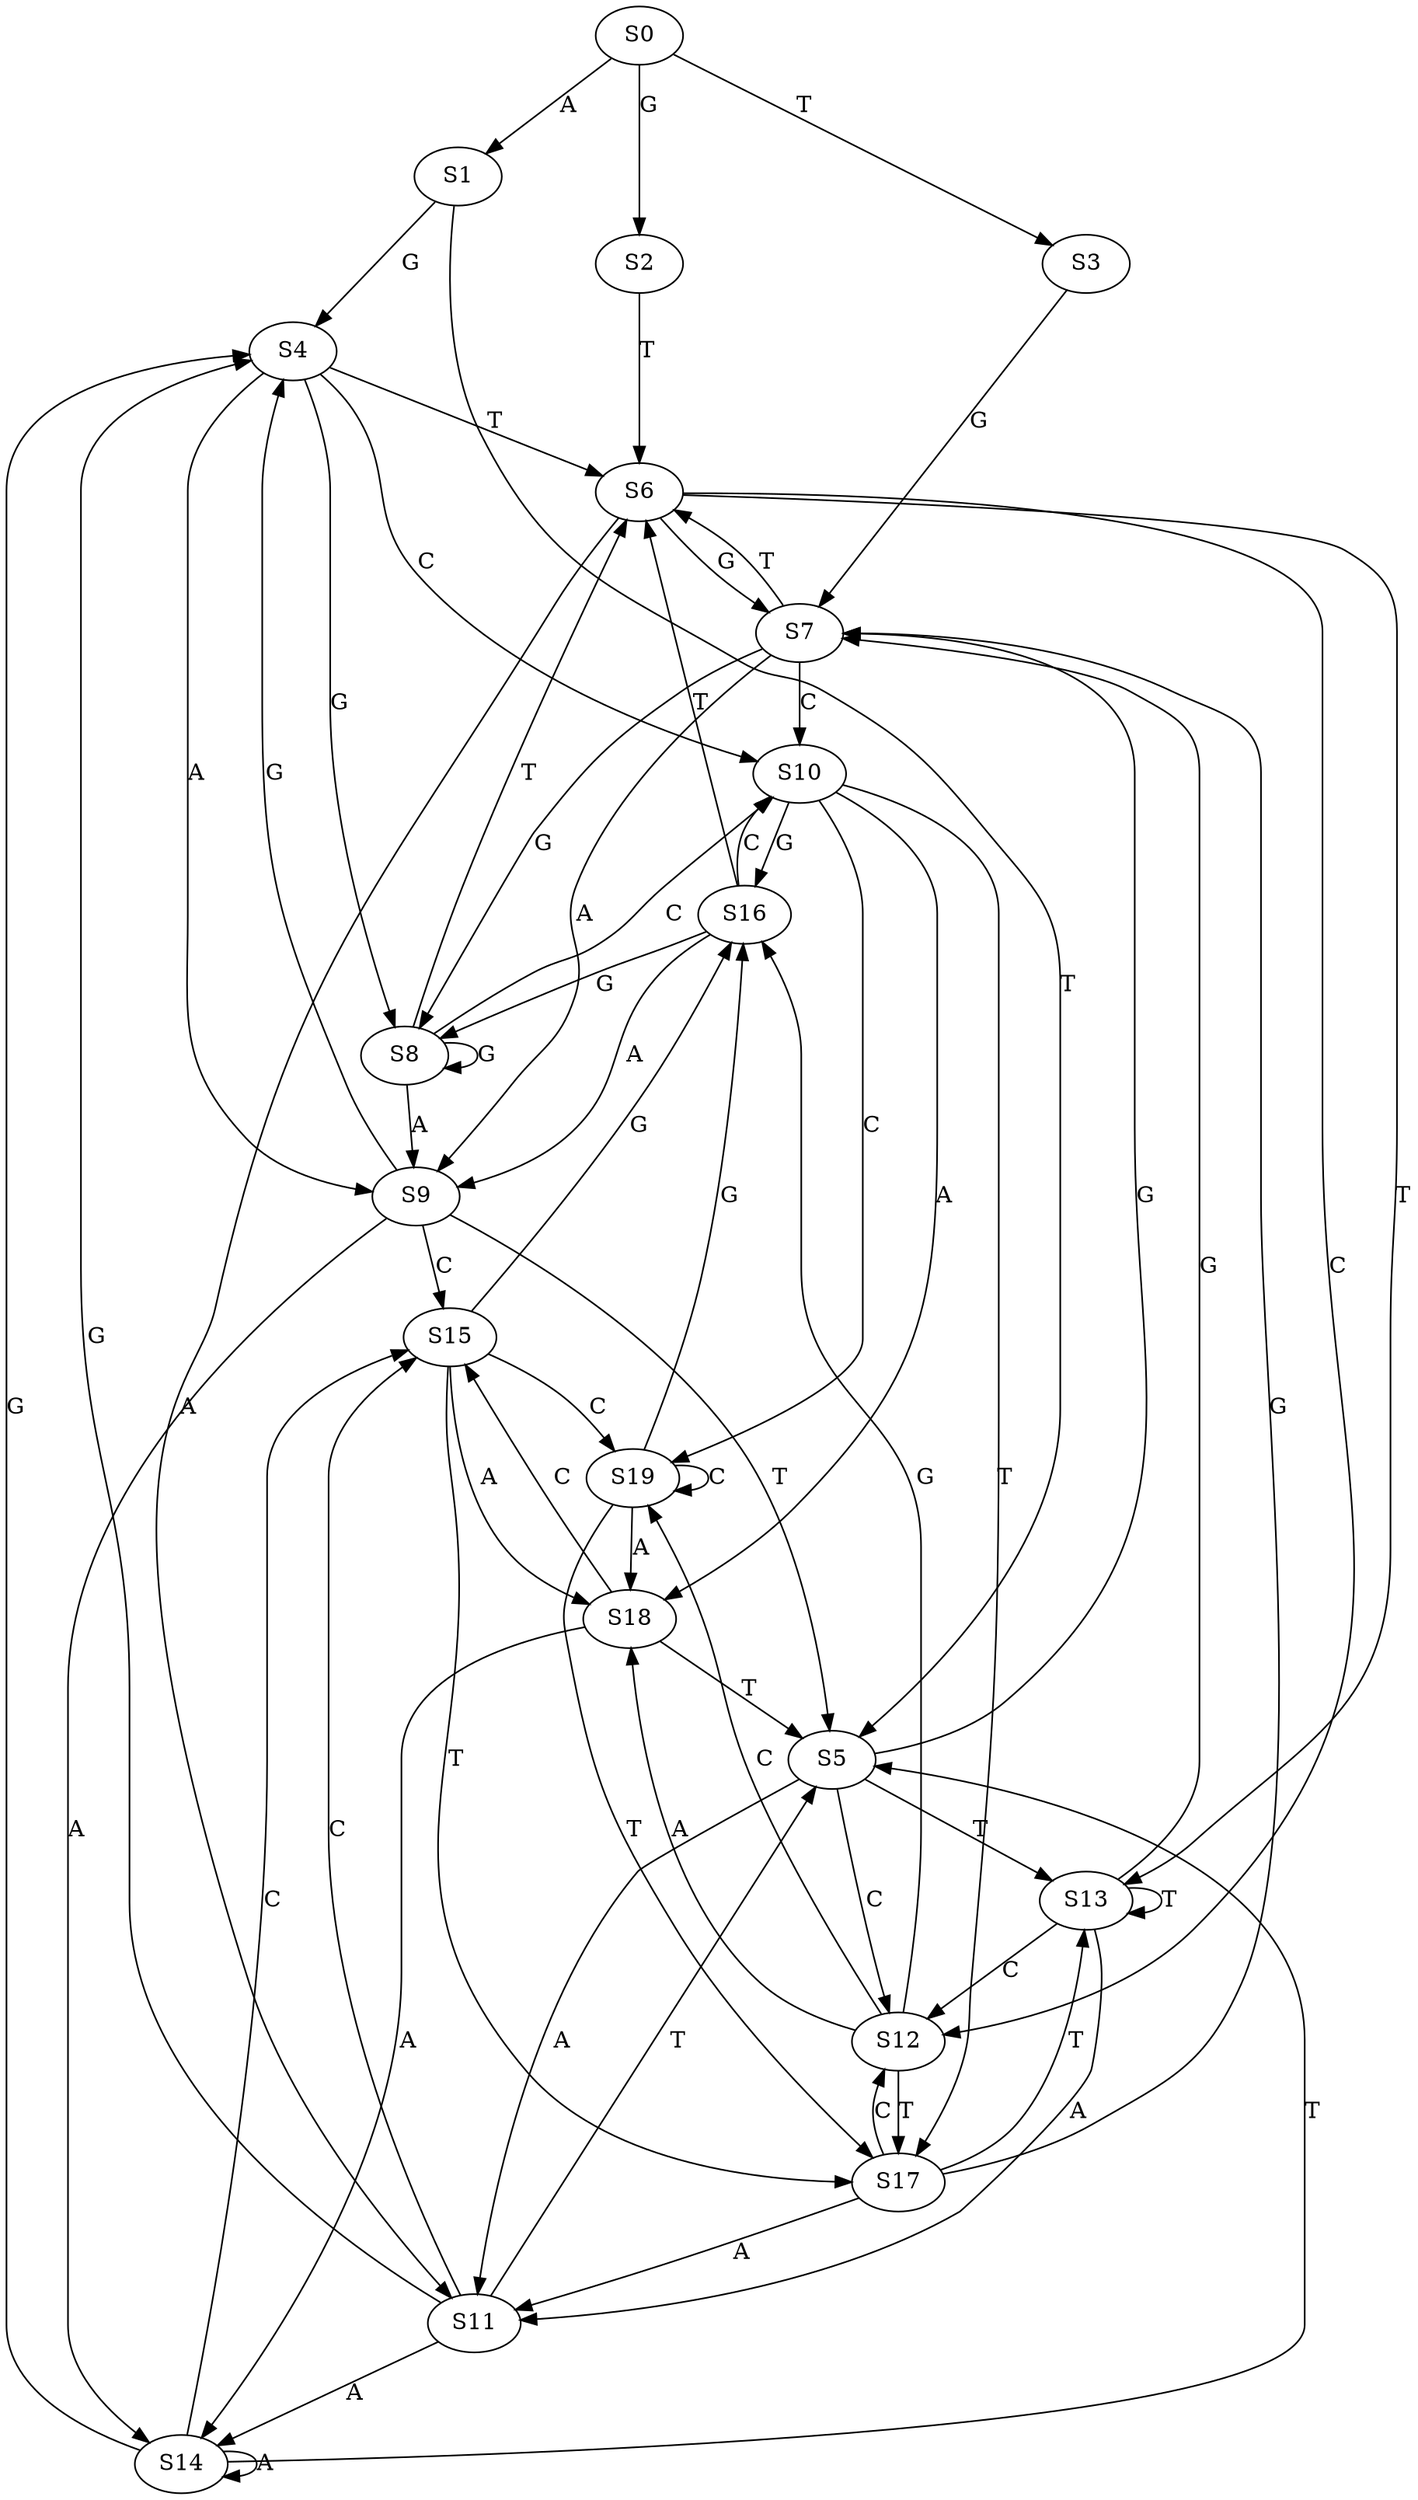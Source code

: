 strict digraph  {
	S0 -> S1 [ label = A ];
	S0 -> S2 [ label = G ];
	S0 -> S3 [ label = T ];
	S1 -> S4 [ label = G ];
	S1 -> S5 [ label = T ];
	S2 -> S6 [ label = T ];
	S3 -> S7 [ label = G ];
	S4 -> S8 [ label = G ];
	S4 -> S9 [ label = A ];
	S4 -> S6 [ label = T ];
	S4 -> S10 [ label = C ];
	S5 -> S11 [ label = A ];
	S5 -> S7 [ label = G ];
	S5 -> S12 [ label = C ];
	S5 -> S13 [ label = T ];
	S6 -> S13 [ label = T ];
	S6 -> S7 [ label = G ];
	S6 -> S12 [ label = C ];
	S6 -> S11 [ label = A ];
	S7 -> S8 [ label = G ];
	S7 -> S6 [ label = T ];
	S7 -> S9 [ label = A ];
	S7 -> S10 [ label = C ];
	S8 -> S6 [ label = T ];
	S8 -> S9 [ label = A ];
	S8 -> S8 [ label = G ];
	S8 -> S10 [ label = C ];
	S9 -> S4 [ label = G ];
	S9 -> S5 [ label = T ];
	S9 -> S14 [ label = A ];
	S9 -> S15 [ label = C ];
	S10 -> S16 [ label = G ];
	S10 -> S17 [ label = T ];
	S10 -> S18 [ label = A ];
	S10 -> S19 [ label = C ];
	S11 -> S14 [ label = A ];
	S11 -> S5 [ label = T ];
	S11 -> S4 [ label = G ];
	S11 -> S15 [ label = C ];
	S12 -> S17 [ label = T ];
	S12 -> S18 [ label = A ];
	S12 -> S16 [ label = G ];
	S12 -> S19 [ label = C ];
	S13 -> S12 [ label = C ];
	S13 -> S13 [ label = T ];
	S13 -> S7 [ label = G ];
	S13 -> S11 [ label = A ];
	S14 -> S4 [ label = G ];
	S14 -> S14 [ label = A ];
	S14 -> S15 [ label = C ];
	S14 -> S5 [ label = T ];
	S15 -> S16 [ label = G ];
	S15 -> S18 [ label = A ];
	S15 -> S19 [ label = C ];
	S15 -> S17 [ label = T ];
	S16 -> S6 [ label = T ];
	S16 -> S8 [ label = G ];
	S16 -> S9 [ label = A ];
	S16 -> S10 [ label = C ];
	S17 -> S7 [ label = G ];
	S17 -> S12 [ label = C ];
	S17 -> S13 [ label = T ];
	S17 -> S11 [ label = A ];
	S18 -> S14 [ label = A ];
	S18 -> S15 [ label = C ];
	S18 -> S5 [ label = T ];
	S19 -> S16 [ label = G ];
	S19 -> S19 [ label = C ];
	S19 -> S18 [ label = A ];
	S19 -> S17 [ label = T ];
}
